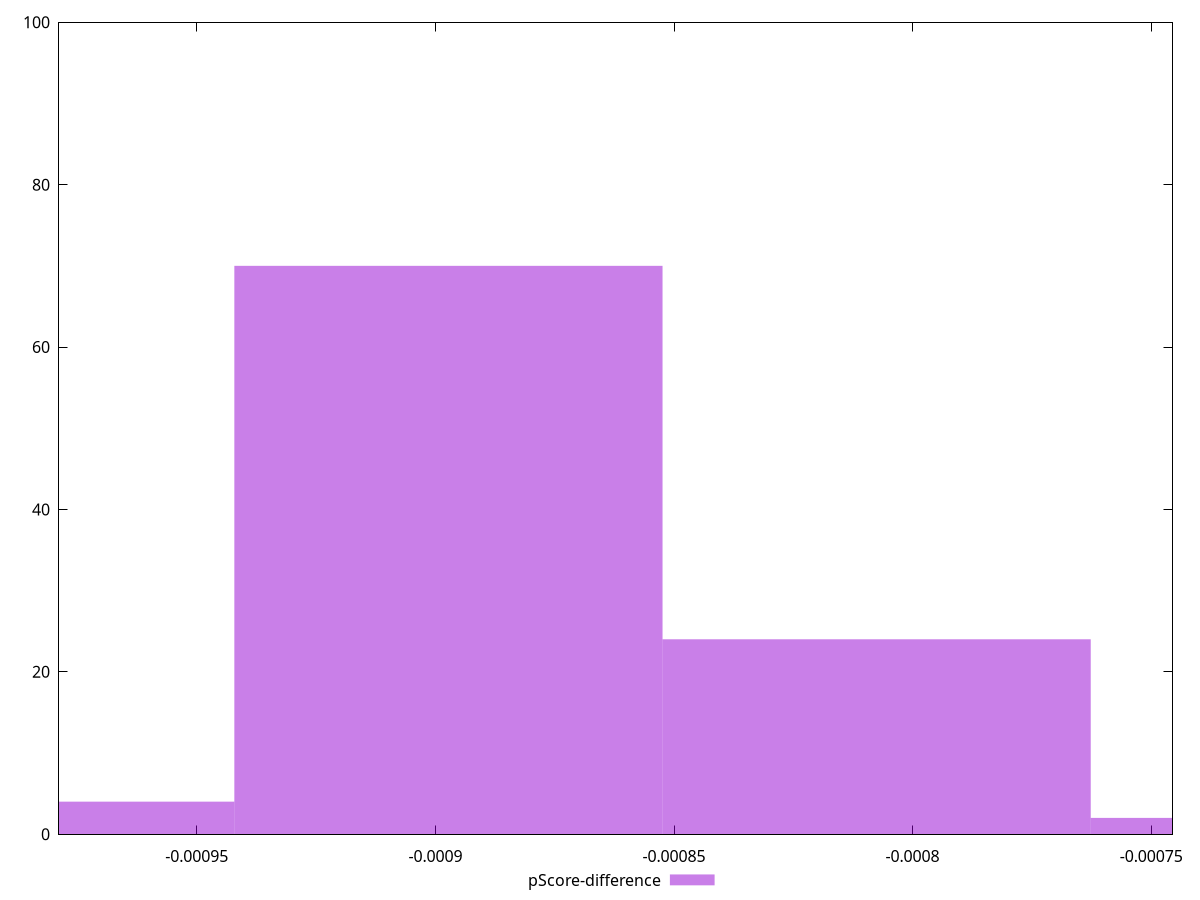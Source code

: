 reset

$pScoreDifference <<EOF
-0.0008972666586437462 70
-0.0008075399927793715 24
-0.0009869933245081207 4
-0.0007178133269149969 2
EOF

set key outside below
set boxwidth 0.00008972666586437461
set xrange [-0.0009788719315987349:-0.0007455423993616428]
set yrange [0:100]
set trange [0:100]
set style fill transparent solid 0.5 noborder
set terminal svg size 640, 490 enhanced background rgb 'white'
set output "reports/report_00030_2021-02-24T20-42-31.540Z/interactive/samples/agenda/pScore-difference/histogram.svg"

plot $pScoreDifference title "pScore-difference" with boxes

reset
